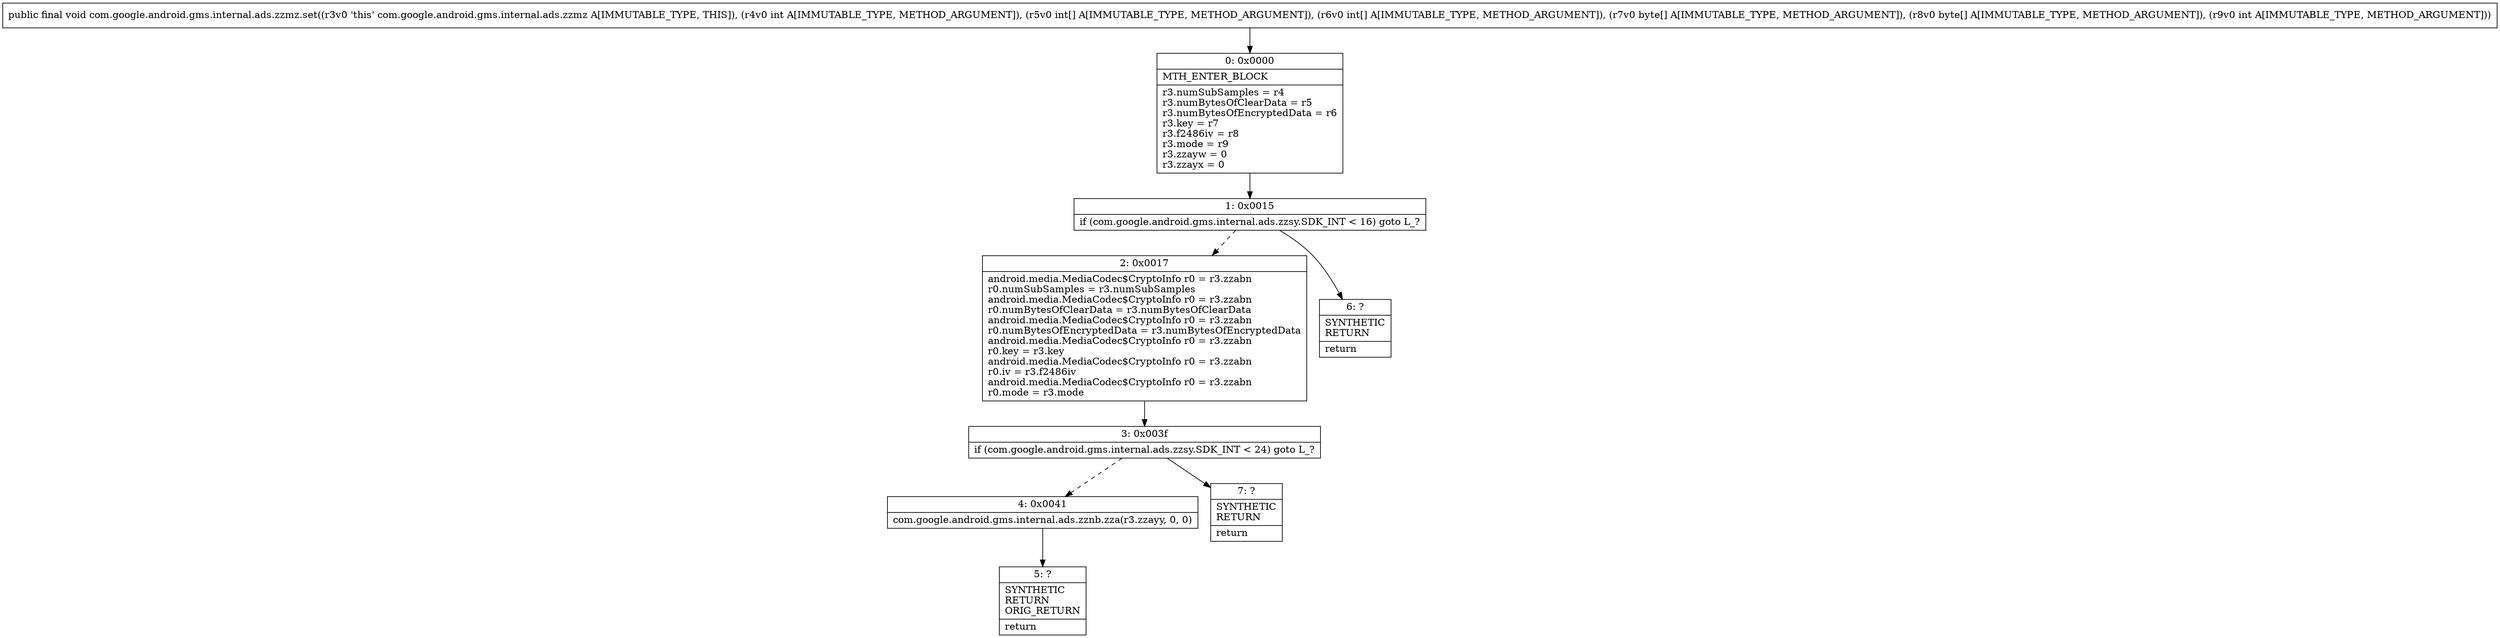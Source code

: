 digraph "CFG forcom.google.android.gms.internal.ads.zzmz.set(I[I[I[B[BI)V" {
Node_0 [shape=record,label="{0\:\ 0x0000|MTH_ENTER_BLOCK\l|r3.numSubSamples = r4\lr3.numBytesOfClearData = r5\lr3.numBytesOfEncryptedData = r6\lr3.key = r7\lr3.f2486iv = r8\lr3.mode = r9\lr3.zzayw = 0\lr3.zzayx = 0\l}"];
Node_1 [shape=record,label="{1\:\ 0x0015|if (com.google.android.gms.internal.ads.zzsy.SDK_INT \< 16) goto L_?\l}"];
Node_2 [shape=record,label="{2\:\ 0x0017|android.media.MediaCodec$CryptoInfo r0 = r3.zzabn\lr0.numSubSamples = r3.numSubSamples\landroid.media.MediaCodec$CryptoInfo r0 = r3.zzabn\lr0.numBytesOfClearData = r3.numBytesOfClearData\landroid.media.MediaCodec$CryptoInfo r0 = r3.zzabn\lr0.numBytesOfEncryptedData = r3.numBytesOfEncryptedData\landroid.media.MediaCodec$CryptoInfo r0 = r3.zzabn\lr0.key = r3.key\landroid.media.MediaCodec$CryptoInfo r0 = r3.zzabn\lr0.iv = r3.f2486iv\landroid.media.MediaCodec$CryptoInfo r0 = r3.zzabn\lr0.mode = r3.mode\l}"];
Node_3 [shape=record,label="{3\:\ 0x003f|if (com.google.android.gms.internal.ads.zzsy.SDK_INT \< 24) goto L_?\l}"];
Node_4 [shape=record,label="{4\:\ 0x0041|com.google.android.gms.internal.ads.zznb.zza(r3.zzayy, 0, 0)\l}"];
Node_5 [shape=record,label="{5\:\ ?|SYNTHETIC\lRETURN\lORIG_RETURN\l|return\l}"];
Node_6 [shape=record,label="{6\:\ ?|SYNTHETIC\lRETURN\l|return\l}"];
Node_7 [shape=record,label="{7\:\ ?|SYNTHETIC\lRETURN\l|return\l}"];
MethodNode[shape=record,label="{public final void com.google.android.gms.internal.ads.zzmz.set((r3v0 'this' com.google.android.gms.internal.ads.zzmz A[IMMUTABLE_TYPE, THIS]), (r4v0 int A[IMMUTABLE_TYPE, METHOD_ARGUMENT]), (r5v0 int[] A[IMMUTABLE_TYPE, METHOD_ARGUMENT]), (r6v0 int[] A[IMMUTABLE_TYPE, METHOD_ARGUMENT]), (r7v0 byte[] A[IMMUTABLE_TYPE, METHOD_ARGUMENT]), (r8v0 byte[] A[IMMUTABLE_TYPE, METHOD_ARGUMENT]), (r9v0 int A[IMMUTABLE_TYPE, METHOD_ARGUMENT])) }"];
MethodNode -> Node_0;
Node_0 -> Node_1;
Node_1 -> Node_2[style=dashed];
Node_1 -> Node_6;
Node_2 -> Node_3;
Node_3 -> Node_4[style=dashed];
Node_3 -> Node_7;
Node_4 -> Node_5;
}

